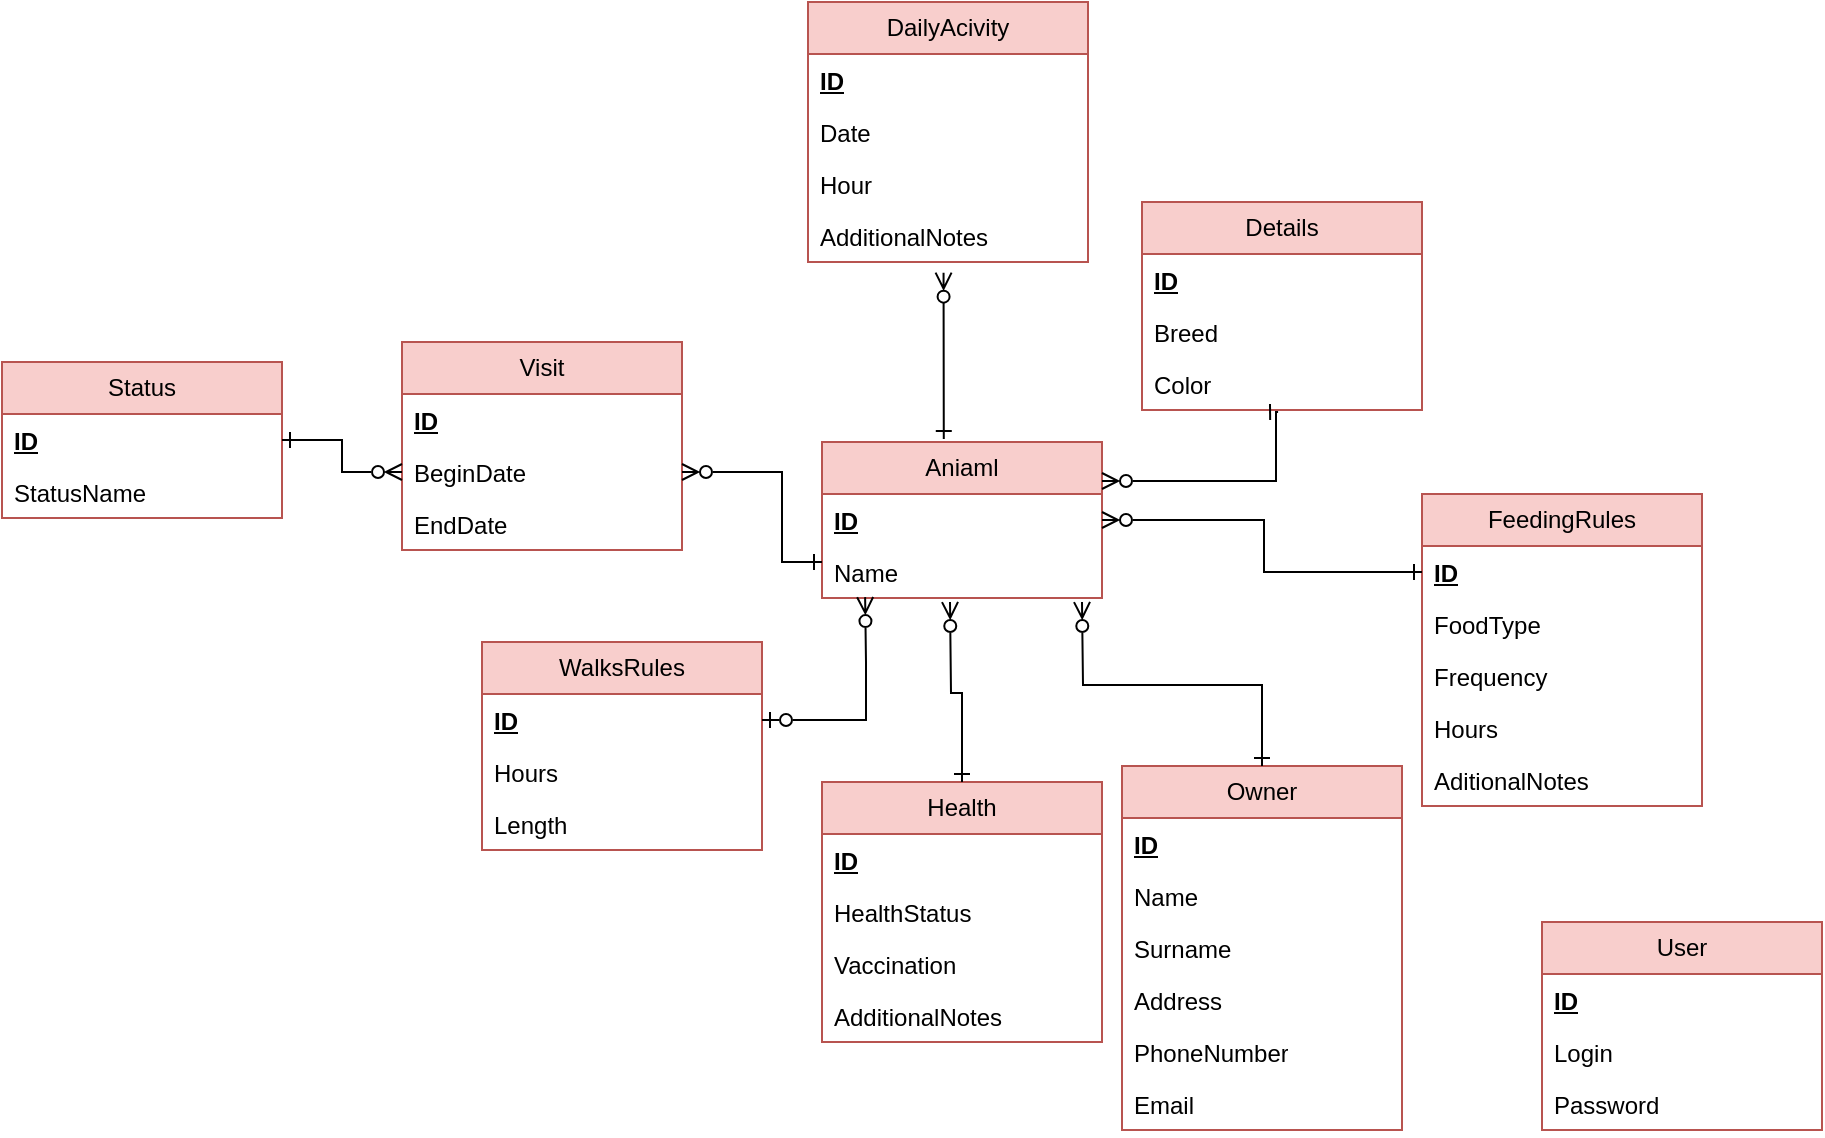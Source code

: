 <mxfile version="24.2.5" type="device">
  <diagram id="C5RBs43oDa-KdzZeNtuy" name="Page-1">
    <mxGraphModel dx="2336" dy="2057" grid="1" gridSize="10" guides="1" tooltips="1" connect="1" arrows="1" fold="1" page="1" pageScale="1" pageWidth="827" pageHeight="1169" math="0" shadow="0">
      <root>
        <mxCell id="WIyWlLk6GJQsqaUBKTNV-0" />
        <mxCell id="WIyWlLk6GJQsqaUBKTNV-1" parent="WIyWlLk6GJQsqaUBKTNV-0" />
        <mxCell id="25e80U_EqxLHfiglpxWO-0" value="Aniaml" style="swimlane;fontStyle=0;childLayout=stackLayout;horizontal=1;startSize=26;fillColor=#f8cecc;horizontalStack=0;resizeParent=1;resizeParentMax=0;resizeLast=0;collapsible=1;marginBottom=0;whiteSpace=wrap;html=1;strokeColor=#b85450;" parent="WIyWlLk6GJQsqaUBKTNV-1" vertex="1">
          <mxGeometry x="40" y="40" width="140" height="78" as="geometry" />
        </mxCell>
        <mxCell id="25e80U_EqxLHfiglpxWO-1" value="ID" style="text;strokeColor=none;fillColor=none;align=left;verticalAlign=top;spacingLeft=4;spacingRight=4;overflow=hidden;rotatable=0;points=[[0,0.5],[1,0.5]];portConstraint=eastwest;whiteSpace=wrap;html=1;fontStyle=5" parent="25e80U_EqxLHfiglpxWO-0" vertex="1">
          <mxGeometry y="26" width="140" height="26" as="geometry" />
        </mxCell>
        <mxCell id="25e80U_EqxLHfiglpxWO-2" value="Name" style="text;strokeColor=none;fillColor=none;align=left;verticalAlign=top;spacingLeft=4;spacingRight=4;overflow=hidden;rotatable=0;points=[[0,0.5],[1,0.5]];portConstraint=eastwest;whiteSpace=wrap;html=1;" parent="25e80U_EqxLHfiglpxWO-0" vertex="1">
          <mxGeometry y="52" width="140" height="26" as="geometry" />
        </mxCell>
        <mxCell id="25e80U_EqxLHfiglpxWO-8" value="DailyAcivity" style="swimlane;fontStyle=0;childLayout=stackLayout;horizontal=1;startSize=26;fillColor=#f8cecc;horizontalStack=0;resizeParent=1;resizeParentMax=0;resizeLast=0;collapsible=1;marginBottom=0;whiteSpace=wrap;html=1;strokeColor=#b85450;" parent="WIyWlLk6GJQsqaUBKTNV-1" vertex="1">
          <mxGeometry x="33" y="-180" width="140" height="130" as="geometry" />
        </mxCell>
        <mxCell id="25e80U_EqxLHfiglpxWO-9" value="ID" style="text;strokeColor=none;fillColor=none;align=left;verticalAlign=top;spacingLeft=4;spacingRight=4;overflow=hidden;rotatable=0;points=[[0,0.5],[1,0.5]];portConstraint=eastwest;whiteSpace=wrap;html=1;fontStyle=5" parent="25e80U_EqxLHfiglpxWO-8" vertex="1">
          <mxGeometry y="26" width="140" height="26" as="geometry" />
        </mxCell>
        <mxCell id="25e80U_EqxLHfiglpxWO-10" value="Date" style="text;strokeColor=none;fillColor=none;align=left;verticalAlign=top;spacingLeft=4;spacingRight=4;overflow=hidden;rotatable=0;points=[[0,0.5],[1,0.5]];portConstraint=eastwest;whiteSpace=wrap;html=1;" parent="25e80U_EqxLHfiglpxWO-8" vertex="1">
          <mxGeometry y="52" width="140" height="26" as="geometry" />
        </mxCell>
        <mxCell id="25e80U_EqxLHfiglpxWO-11" value="Hour" style="text;strokeColor=none;fillColor=none;align=left;verticalAlign=top;spacingLeft=4;spacingRight=4;overflow=hidden;rotatable=0;points=[[0,0.5],[1,0.5]];portConstraint=eastwest;whiteSpace=wrap;html=1;" parent="25e80U_EqxLHfiglpxWO-8" vertex="1">
          <mxGeometry y="78" width="140" height="26" as="geometry" />
        </mxCell>
        <mxCell id="25e80U_EqxLHfiglpxWO-12" value="AdditionalNotes" style="text;strokeColor=none;fillColor=none;align=left;verticalAlign=top;spacingLeft=4;spacingRight=4;overflow=hidden;rotatable=0;points=[[0,0.5],[1,0.5]];portConstraint=eastwest;whiteSpace=wrap;html=1;" parent="25e80U_EqxLHfiglpxWO-8" vertex="1">
          <mxGeometry y="104" width="140" height="26" as="geometry" />
        </mxCell>
        <mxCell id="25e80U_EqxLHfiglpxWO-14" value="Details" style="swimlane;fontStyle=0;childLayout=stackLayout;horizontal=1;startSize=26;fillColor=#f8cecc;horizontalStack=0;resizeParent=1;resizeParentMax=0;resizeLast=0;collapsible=1;marginBottom=0;whiteSpace=wrap;html=1;strokeColor=#b85450;" parent="WIyWlLk6GJQsqaUBKTNV-1" vertex="1">
          <mxGeometry x="200" y="-80" width="140" height="104" as="geometry" />
        </mxCell>
        <mxCell id="25e80U_EqxLHfiglpxWO-15" value="ID" style="text;strokeColor=none;fillColor=none;align=left;verticalAlign=top;spacingLeft=4;spacingRight=4;overflow=hidden;rotatable=0;points=[[0,0.5],[1,0.5]];portConstraint=eastwest;whiteSpace=wrap;html=1;fontStyle=5" parent="25e80U_EqxLHfiglpxWO-14" vertex="1">
          <mxGeometry y="26" width="140" height="26" as="geometry" />
        </mxCell>
        <mxCell id="25e80U_EqxLHfiglpxWO-16" value="Breed" style="text;strokeColor=none;fillColor=none;align=left;verticalAlign=top;spacingLeft=4;spacingRight=4;overflow=hidden;rotatable=0;points=[[0,0.5],[1,0.5]];portConstraint=eastwest;whiteSpace=wrap;html=1;" parent="25e80U_EqxLHfiglpxWO-14" vertex="1">
          <mxGeometry y="52" width="140" height="26" as="geometry" />
        </mxCell>
        <mxCell id="25e80U_EqxLHfiglpxWO-17" value="Color" style="text;strokeColor=none;fillColor=none;align=left;verticalAlign=top;spacingLeft=4;spacingRight=4;overflow=hidden;rotatable=0;points=[[0,0.5],[1,0.5]];portConstraint=eastwest;whiteSpace=wrap;html=1;" parent="25e80U_EqxLHfiglpxWO-14" vertex="1">
          <mxGeometry y="78" width="140" height="26" as="geometry" />
        </mxCell>
        <mxCell id="25e80U_EqxLHfiglpxWO-19" value="FeedingRules" style="swimlane;fontStyle=0;childLayout=stackLayout;horizontal=1;startSize=26;fillColor=#f8cecc;horizontalStack=0;resizeParent=1;resizeParentMax=0;resizeLast=0;collapsible=1;marginBottom=0;whiteSpace=wrap;html=1;strokeColor=#b85450;" parent="WIyWlLk6GJQsqaUBKTNV-1" vertex="1">
          <mxGeometry x="340" y="66" width="140" height="156" as="geometry" />
        </mxCell>
        <mxCell id="aZQCx5V5PR9Qnvra166T-0" value="ID" style="text;strokeColor=none;fillColor=none;align=left;verticalAlign=top;spacingLeft=4;spacingRight=4;overflow=hidden;rotatable=0;points=[[0,0.5],[1,0.5]];portConstraint=eastwest;whiteSpace=wrap;html=1;fontStyle=5" vertex="1" parent="25e80U_EqxLHfiglpxWO-19">
          <mxGeometry y="26" width="140" height="26" as="geometry" />
        </mxCell>
        <mxCell id="25e80U_EqxLHfiglpxWO-20" value="FoodType" style="text;strokeColor=none;fillColor=none;align=left;verticalAlign=top;spacingLeft=4;spacingRight=4;overflow=hidden;rotatable=0;points=[[0,0.5],[1,0.5]];portConstraint=eastwest;whiteSpace=wrap;html=1;" parent="25e80U_EqxLHfiglpxWO-19" vertex="1">
          <mxGeometry y="52" width="140" height="26" as="geometry" />
        </mxCell>
        <mxCell id="25e80U_EqxLHfiglpxWO-21" value="Frequency" style="text;strokeColor=none;fillColor=none;align=left;verticalAlign=top;spacingLeft=4;spacingRight=4;overflow=hidden;rotatable=0;points=[[0,0.5],[1,0.5]];portConstraint=eastwest;whiteSpace=wrap;html=1;" parent="25e80U_EqxLHfiglpxWO-19" vertex="1">
          <mxGeometry y="78" width="140" height="26" as="geometry" />
        </mxCell>
        <mxCell id="25e80U_EqxLHfiglpxWO-22" value="Hours" style="text;strokeColor=none;fillColor=none;align=left;verticalAlign=top;spacingLeft=4;spacingRight=4;overflow=hidden;rotatable=0;points=[[0,0.5],[1,0.5]];portConstraint=eastwest;whiteSpace=wrap;html=1;" parent="25e80U_EqxLHfiglpxWO-19" vertex="1">
          <mxGeometry y="104" width="140" height="26" as="geometry" />
        </mxCell>
        <mxCell id="25e80U_EqxLHfiglpxWO-23" value="AditionalNotes" style="text;strokeColor=none;fillColor=none;align=left;verticalAlign=top;spacingLeft=4;spacingRight=4;overflow=hidden;rotatable=0;points=[[0,0.5],[1,0.5]];portConstraint=eastwest;whiteSpace=wrap;html=1;" parent="25e80U_EqxLHfiglpxWO-19" vertex="1">
          <mxGeometry y="130" width="140" height="26" as="geometry" />
        </mxCell>
        <mxCell id="25e80U_EqxLHfiglpxWO-25" value="Health" style="swimlane;fontStyle=0;childLayout=stackLayout;horizontal=1;startSize=26;fillColor=#f8cecc;horizontalStack=0;resizeParent=1;resizeParentMax=0;resizeLast=0;collapsible=1;marginBottom=0;whiteSpace=wrap;html=1;strokeColor=#b85450;" parent="WIyWlLk6GJQsqaUBKTNV-1" vertex="1">
          <mxGeometry x="40" y="210" width="140" height="130" as="geometry" />
        </mxCell>
        <mxCell id="25e80U_EqxLHfiglpxWO-26" value="ID" style="text;strokeColor=none;fillColor=none;align=left;verticalAlign=top;spacingLeft=4;spacingRight=4;overflow=hidden;rotatable=0;points=[[0,0.5],[1,0.5]];portConstraint=eastwest;whiteSpace=wrap;html=1;fontStyle=5" parent="25e80U_EqxLHfiglpxWO-25" vertex="1">
          <mxGeometry y="26" width="140" height="26" as="geometry" />
        </mxCell>
        <mxCell id="25e80U_EqxLHfiglpxWO-27" value="HealthStatus" style="text;strokeColor=none;fillColor=none;align=left;verticalAlign=top;spacingLeft=4;spacingRight=4;overflow=hidden;rotatable=0;points=[[0,0.5],[1,0.5]];portConstraint=eastwest;whiteSpace=wrap;html=1;" parent="25e80U_EqxLHfiglpxWO-25" vertex="1">
          <mxGeometry y="52" width="140" height="26" as="geometry" />
        </mxCell>
        <mxCell id="25e80U_EqxLHfiglpxWO-28" value="Vaccination" style="text;strokeColor=none;fillColor=none;align=left;verticalAlign=top;spacingLeft=4;spacingRight=4;overflow=hidden;rotatable=0;points=[[0,0.5],[1,0.5]];portConstraint=eastwest;whiteSpace=wrap;html=1;" parent="25e80U_EqxLHfiglpxWO-25" vertex="1">
          <mxGeometry y="78" width="140" height="26" as="geometry" />
        </mxCell>
        <mxCell id="25e80U_EqxLHfiglpxWO-29" value="AdditionalNotes" style="text;strokeColor=none;fillColor=none;align=left;verticalAlign=top;spacingLeft=4;spacingRight=4;overflow=hidden;rotatable=0;points=[[0,0.5],[1,0.5]];portConstraint=eastwest;whiteSpace=wrap;html=1;" parent="25e80U_EqxLHfiglpxWO-25" vertex="1">
          <mxGeometry y="104" width="140" height="26" as="geometry" />
        </mxCell>
        <mxCell id="25e80U_EqxLHfiglpxWO-31" value="Owner" style="swimlane;fontStyle=0;childLayout=stackLayout;horizontal=1;startSize=26;fillColor=#f8cecc;horizontalStack=0;resizeParent=1;resizeParentMax=0;resizeLast=0;collapsible=1;marginBottom=0;whiteSpace=wrap;html=1;strokeColor=#b85450;" parent="WIyWlLk6GJQsqaUBKTNV-1" vertex="1">
          <mxGeometry x="190" y="202" width="140" height="182" as="geometry" />
        </mxCell>
        <mxCell id="25e80U_EqxLHfiglpxWO-32" value="ID" style="text;strokeColor=none;fillColor=none;align=left;verticalAlign=top;spacingLeft=4;spacingRight=4;overflow=hidden;rotatable=0;points=[[0,0.5],[1,0.5]];portConstraint=eastwest;whiteSpace=wrap;html=1;fontStyle=5" parent="25e80U_EqxLHfiglpxWO-31" vertex="1">
          <mxGeometry y="26" width="140" height="26" as="geometry" />
        </mxCell>
        <mxCell id="25e80U_EqxLHfiglpxWO-33" value="Name" style="text;strokeColor=none;fillColor=none;align=left;verticalAlign=top;spacingLeft=4;spacingRight=4;overflow=hidden;rotatable=0;points=[[0,0.5],[1,0.5]];portConstraint=eastwest;whiteSpace=wrap;html=1;" parent="25e80U_EqxLHfiglpxWO-31" vertex="1">
          <mxGeometry y="52" width="140" height="26" as="geometry" />
        </mxCell>
        <mxCell id="25e80U_EqxLHfiglpxWO-34" value="Surname" style="text;strokeColor=none;fillColor=none;align=left;verticalAlign=top;spacingLeft=4;spacingRight=4;overflow=hidden;rotatable=0;points=[[0,0.5],[1,0.5]];portConstraint=eastwest;whiteSpace=wrap;html=1;" parent="25e80U_EqxLHfiglpxWO-31" vertex="1">
          <mxGeometry y="78" width="140" height="26" as="geometry" />
        </mxCell>
        <mxCell id="25e80U_EqxLHfiglpxWO-35" value="Address" style="text;strokeColor=none;fillColor=none;align=left;verticalAlign=top;spacingLeft=4;spacingRight=4;overflow=hidden;rotatable=0;points=[[0,0.5],[1,0.5]];portConstraint=eastwest;whiteSpace=wrap;html=1;" parent="25e80U_EqxLHfiglpxWO-31" vertex="1">
          <mxGeometry y="104" width="140" height="26" as="geometry" />
        </mxCell>
        <mxCell id="25e80U_EqxLHfiglpxWO-36" value="PhoneNumber" style="text;strokeColor=none;fillColor=none;align=left;verticalAlign=top;spacingLeft=4;spacingRight=4;overflow=hidden;rotatable=0;points=[[0,0.5],[1,0.5]];portConstraint=eastwest;whiteSpace=wrap;html=1;" parent="25e80U_EqxLHfiglpxWO-31" vertex="1">
          <mxGeometry y="130" width="140" height="26" as="geometry" />
        </mxCell>
        <mxCell id="25e80U_EqxLHfiglpxWO-37" value="Email" style="text;strokeColor=none;fillColor=none;align=left;verticalAlign=top;spacingLeft=4;spacingRight=4;overflow=hidden;rotatable=0;points=[[0,0.5],[1,0.5]];portConstraint=eastwest;whiteSpace=wrap;html=1;" parent="25e80U_EqxLHfiglpxWO-31" vertex="1">
          <mxGeometry y="156" width="140" height="26" as="geometry" />
        </mxCell>
        <mxCell id="25e80U_EqxLHfiglpxWO-38" value="User" style="swimlane;fontStyle=0;childLayout=stackLayout;horizontal=1;startSize=26;fillColor=#f8cecc;horizontalStack=0;resizeParent=1;resizeParentMax=0;resizeLast=0;collapsible=1;marginBottom=0;whiteSpace=wrap;html=1;strokeColor=#b85450;" parent="WIyWlLk6GJQsqaUBKTNV-1" vertex="1">
          <mxGeometry x="400" y="280" width="140" height="104" as="geometry" />
        </mxCell>
        <mxCell id="25e80U_EqxLHfiglpxWO-39" value="ID" style="text;strokeColor=none;fillColor=none;align=left;verticalAlign=top;spacingLeft=4;spacingRight=4;overflow=hidden;rotatable=0;points=[[0,0.5],[1,0.5]];portConstraint=eastwest;whiteSpace=wrap;html=1;fontStyle=5" parent="25e80U_EqxLHfiglpxWO-38" vertex="1">
          <mxGeometry y="26" width="140" height="26" as="geometry" />
        </mxCell>
        <mxCell id="25e80U_EqxLHfiglpxWO-40" value="Login" style="text;strokeColor=none;fillColor=none;align=left;verticalAlign=top;spacingLeft=4;spacingRight=4;overflow=hidden;rotatable=0;points=[[0,0.5],[1,0.5]];portConstraint=eastwest;whiteSpace=wrap;html=1;" parent="25e80U_EqxLHfiglpxWO-38" vertex="1">
          <mxGeometry y="52" width="140" height="26" as="geometry" />
        </mxCell>
        <mxCell id="25e80U_EqxLHfiglpxWO-41" value="Password" style="text;strokeColor=none;fillColor=none;align=left;verticalAlign=top;spacingLeft=4;spacingRight=4;overflow=hidden;rotatable=0;points=[[0,0.5],[1,0.5]];portConstraint=eastwest;whiteSpace=wrap;html=1;" parent="25e80U_EqxLHfiglpxWO-38" vertex="1">
          <mxGeometry y="78" width="140" height="26" as="geometry" />
        </mxCell>
        <mxCell id="25e80U_EqxLHfiglpxWO-42" value="Visit" style="swimlane;fontStyle=0;childLayout=stackLayout;horizontal=1;startSize=26;fillColor=#f8cecc;horizontalStack=0;resizeParent=1;resizeParentMax=0;resizeLast=0;collapsible=1;marginBottom=0;whiteSpace=wrap;html=1;strokeColor=#b85450;" parent="WIyWlLk6GJQsqaUBKTNV-1" vertex="1">
          <mxGeometry x="-170" y="-10" width="140" height="104" as="geometry" />
        </mxCell>
        <mxCell id="25e80U_EqxLHfiglpxWO-43" value="ID" style="text;strokeColor=none;fillColor=none;align=left;verticalAlign=top;spacingLeft=4;spacingRight=4;overflow=hidden;rotatable=0;points=[[0,0.5],[1,0.5]];portConstraint=eastwest;whiteSpace=wrap;html=1;fontStyle=5" parent="25e80U_EqxLHfiglpxWO-42" vertex="1">
          <mxGeometry y="26" width="140" height="26" as="geometry" />
        </mxCell>
        <mxCell id="25e80U_EqxLHfiglpxWO-45" value="BeginDate" style="text;strokeColor=none;fillColor=none;align=left;verticalAlign=top;spacingLeft=4;spacingRight=4;overflow=hidden;rotatable=0;points=[[0,0.5],[1,0.5]];portConstraint=eastwest;whiteSpace=wrap;html=1;" parent="25e80U_EqxLHfiglpxWO-42" vertex="1">
          <mxGeometry y="52" width="140" height="26" as="geometry" />
        </mxCell>
        <mxCell id="25e80U_EqxLHfiglpxWO-46" value="EndDate" style="text;strokeColor=none;fillColor=none;align=left;verticalAlign=top;spacingLeft=4;spacingRight=4;overflow=hidden;rotatable=0;points=[[0,0.5],[1,0.5]];portConstraint=eastwest;whiteSpace=wrap;html=1;" parent="25e80U_EqxLHfiglpxWO-42" vertex="1">
          <mxGeometry y="78" width="140" height="26" as="geometry" />
        </mxCell>
        <mxCell id="25e80U_EqxLHfiglpxWO-47" value="WalksRules" style="swimlane;fontStyle=0;childLayout=stackLayout;horizontal=1;startSize=26;fillColor=#f8cecc;horizontalStack=0;resizeParent=1;resizeParentMax=0;resizeLast=0;collapsible=1;marginBottom=0;whiteSpace=wrap;html=1;strokeColor=#b85450;" parent="WIyWlLk6GJQsqaUBKTNV-1" vertex="1">
          <mxGeometry x="-130" y="140" width="140" height="104" as="geometry" />
        </mxCell>
        <mxCell id="25e80U_EqxLHfiglpxWO-48" value="ID" style="text;strokeColor=none;fillColor=none;align=left;verticalAlign=top;spacingLeft=4;spacingRight=4;overflow=hidden;rotatable=0;points=[[0,0.5],[1,0.5]];portConstraint=eastwest;whiteSpace=wrap;html=1;fontStyle=5" parent="25e80U_EqxLHfiglpxWO-47" vertex="1">
          <mxGeometry y="26" width="140" height="26" as="geometry" />
        </mxCell>
        <mxCell id="25e80U_EqxLHfiglpxWO-49" value="Hours" style="text;strokeColor=none;fillColor=none;align=left;verticalAlign=top;spacingLeft=4;spacingRight=4;overflow=hidden;rotatable=0;points=[[0,0.5],[1,0.5]];portConstraint=eastwest;whiteSpace=wrap;html=1;" parent="25e80U_EqxLHfiglpxWO-47" vertex="1">
          <mxGeometry y="52" width="140" height="26" as="geometry" />
        </mxCell>
        <mxCell id="25e80U_EqxLHfiglpxWO-50" value="Length" style="text;strokeColor=none;fillColor=none;align=left;verticalAlign=top;spacingLeft=4;spacingRight=4;overflow=hidden;rotatable=0;points=[[0,0.5],[1,0.5]];portConstraint=eastwest;whiteSpace=wrap;html=1;" parent="25e80U_EqxLHfiglpxWO-47" vertex="1">
          <mxGeometry y="78" width="140" height="26" as="geometry" />
        </mxCell>
        <mxCell id="25e80U_EqxLHfiglpxWO-53" style="edgeStyle=orthogonalEdgeStyle;rounded=0;orthogonalLoop=1;jettySize=auto;html=1;exitX=0.5;exitY=0;exitDx=0;exitDy=0;startArrow=ERone;startFill=0;endArrow=ERzeroToMany;endFill=0;" parent="WIyWlLk6GJQsqaUBKTNV-1" source="25e80U_EqxLHfiglpxWO-31" edge="1">
          <mxGeometry relative="1" as="geometry">
            <mxPoint x="170" y="120" as="targetPoint" />
          </mxGeometry>
        </mxCell>
        <mxCell id="25e80U_EqxLHfiglpxWO-56" style="edgeStyle=orthogonalEdgeStyle;rounded=0;orthogonalLoop=1;jettySize=auto;html=1;exitX=0.477;exitY=0.974;exitDx=0;exitDy=0;entryX=0.435;entryY=-0.019;entryDx=0;entryDy=0;entryPerimeter=0;exitPerimeter=0;endArrow=ERone;endFill=0;startArrow=ERzeroToMany;startFill=0;" parent="WIyWlLk6GJQsqaUBKTNV-1" target="25e80U_EqxLHfiglpxWO-0" edge="1">
          <mxGeometry relative="1" as="geometry">
            <Array as="points">
              <mxPoint x="100" y="-30" />
              <mxPoint x="101" y="-30" />
            </Array>
            <mxPoint x="100.78" y="-44.676" as="sourcePoint" />
          </mxGeometry>
        </mxCell>
        <mxCell id="25e80U_EqxLHfiglpxWO-58" style="edgeStyle=orthogonalEdgeStyle;rounded=0;orthogonalLoop=1;jettySize=auto;html=1;exitX=1;exitY=0.5;exitDx=0;exitDy=0;entryX=0.154;entryY=0.983;entryDx=0;entryDy=0;entryPerimeter=0;startArrow=ERzeroToOne;startFill=0;endArrow=ERzeroToMany;endFill=0;" parent="WIyWlLk6GJQsqaUBKTNV-1" source="25e80U_EqxLHfiglpxWO-48" target="25e80U_EqxLHfiglpxWO-2" edge="1">
          <mxGeometry relative="1" as="geometry">
            <mxPoint x="35.94" y="141.322" as="targetPoint" />
            <Array as="points">
              <mxPoint x="62" y="179" />
              <mxPoint x="62" y="150" />
            </Array>
          </mxGeometry>
        </mxCell>
        <mxCell id="25e80U_EqxLHfiglpxWO-60" value="Status" style="swimlane;fontStyle=0;childLayout=stackLayout;horizontal=1;startSize=26;fillColor=#f8cecc;horizontalStack=0;resizeParent=1;resizeParentMax=0;resizeLast=0;collapsible=1;marginBottom=0;whiteSpace=wrap;html=1;strokeColor=#b85450;" parent="WIyWlLk6GJQsqaUBKTNV-1" vertex="1">
          <mxGeometry x="-370" width="140" height="78" as="geometry" />
        </mxCell>
        <mxCell id="25e80U_EqxLHfiglpxWO-61" value="ID" style="text;strokeColor=none;fillColor=none;align=left;verticalAlign=top;spacingLeft=4;spacingRight=4;overflow=hidden;rotatable=0;points=[[0,0.5],[1,0.5]];portConstraint=eastwest;whiteSpace=wrap;html=1;fontStyle=5" parent="25e80U_EqxLHfiglpxWO-60" vertex="1">
          <mxGeometry y="26" width="140" height="26" as="geometry" />
        </mxCell>
        <mxCell id="25e80U_EqxLHfiglpxWO-62" value="StatusName" style="text;strokeColor=none;fillColor=none;align=left;verticalAlign=top;spacingLeft=4;spacingRight=4;overflow=hidden;rotatable=0;points=[[0,0.5],[1,0.5]];portConstraint=eastwest;whiteSpace=wrap;html=1;" parent="25e80U_EqxLHfiglpxWO-60" vertex="1">
          <mxGeometry y="52" width="140" height="26" as="geometry" />
        </mxCell>
        <mxCell id="25e80U_EqxLHfiglpxWO-64" style="edgeStyle=orthogonalEdgeStyle;rounded=0;orthogonalLoop=1;jettySize=auto;html=1;exitX=1;exitY=0.5;exitDx=0;exitDy=0;endArrow=ERone;endFill=0;startArrow=ERzeroToMany;startFill=0;" parent="WIyWlLk6GJQsqaUBKTNV-1" source="25e80U_EqxLHfiglpxWO-45" edge="1">
          <mxGeometry relative="1" as="geometry">
            <mxPoint x="40" y="100" as="targetPoint" />
            <Array as="points">
              <mxPoint x="20" y="55" />
              <mxPoint x="20" y="100" />
            </Array>
          </mxGeometry>
        </mxCell>
        <mxCell id="25e80U_EqxLHfiglpxWO-66" style="edgeStyle=orthogonalEdgeStyle;rounded=0;orthogonalLoop=1;jettySize=auto;html=1;exitX=0;exitY=0.5;exitDx=0;exitDy=0;entryX=1;entryY=0.5;entryDx=0;entryDy=0;startArrow=ERzeroToMany;startFill=0;endArrow=ERone;endFill=0;" parent="WIyWlLk6GJQsqaUBKTNV-1" source="25e80U_EqxLHfiglpxWO-45" target="25e80U_EqxLHfiglpxWO-61" edge="1">
          <mxGeometry relative="1" as="geometry" />
        </mxCell>
        <mxCell id="25e80U_EqxLHfiglpxWO-55" style="edgeStyle=orthogonalEdgeStyle;rounded=0;orthogonalLoop=1;jettySize=auto;html=1;exitX=1;exitY=0.25;exitDx=0;exitDy=0;entryX=0.486;entryY=1.038;entryDx=0;entryDy=0;entryPerimeter=0;endArrow=ERone;endFill=0;startArrow=ERzeroToMany;startFill=0;" parent="WIyWlLk6GJQsqaUBKTNV-1" source="25e80U_EqxLHfiglpxWO-0" target="25e80U_EqxLHfiglpxWO-17" edge="1">
          <mxGeometry relative="1" as="geometry">
            <Array as="points">
              <mxPoint x="267" y="60" />
              <mxPoint x="267" y="25" />
            </Array>
            <mxPoint x="266.78" y="51.664" as="targetPoint" />
          </mxGeometry>
        </mxCell>
        <mxCell id="25e80U_EqxLHfiglpxWO-57" style="edgeStyle=orthogonalEdgeStyle;rounded=0;orthogonalLoop=1;jettySize=auto;html=1;exitX=1;exitY=0.5;exitDx=0;exitDy=0;entryX=0;entryY=0.5;entryDx=0;entryDy=0;startArrow=ERzeroToMany;startFill=0;endArrow=ERone;endFill=0;" parent="WIyWlLk6GJQsqaUBKTNV-1" source="25e80U_EqxLHfiglpxWO-0" target="aZQCx5V5PR9Qnvra166T-0" edge="1">
          <mxGeometry relative="1" as="geometry">
            <Array as="points">
              <mxPoint x="261" y="79" />
              <mxPoint x="261" y="105" />
            </Array>
            <mxPoint x="181.96" y="142.102" as="sourcePoint" />
            <mxPoint x="339.3" y="220.804" as="targetPoint" />
          </mxGeometry>
        </mxCell>
        <mxCell id="25e80U_EqxLHfiglpxWO-54" style="edgeStyle=orthogonalEdgeStyle;rounded=0;orthogonalLoop=1;jettySize=auto;html=1;entryX=0.5;entryY=0;entryDx=0;entryDy=0;startArrow=ERzeroToMany;startFill=0;endArrow=ERone;endFill=0;" parent="WIyWlLk6GJQsqaUBKTNV-1" target="25e80U_EqxLHfiglpxWO-25" edge="1">
          <mxGeometry relative="1" as="geometry">
            <mxPoint x="104" y="120" as="sourcePoint" />
          </mxGeometry>
        </mxCell>
      </root>
    </mxGraphModel>
  </diagram>
</mxfile>
